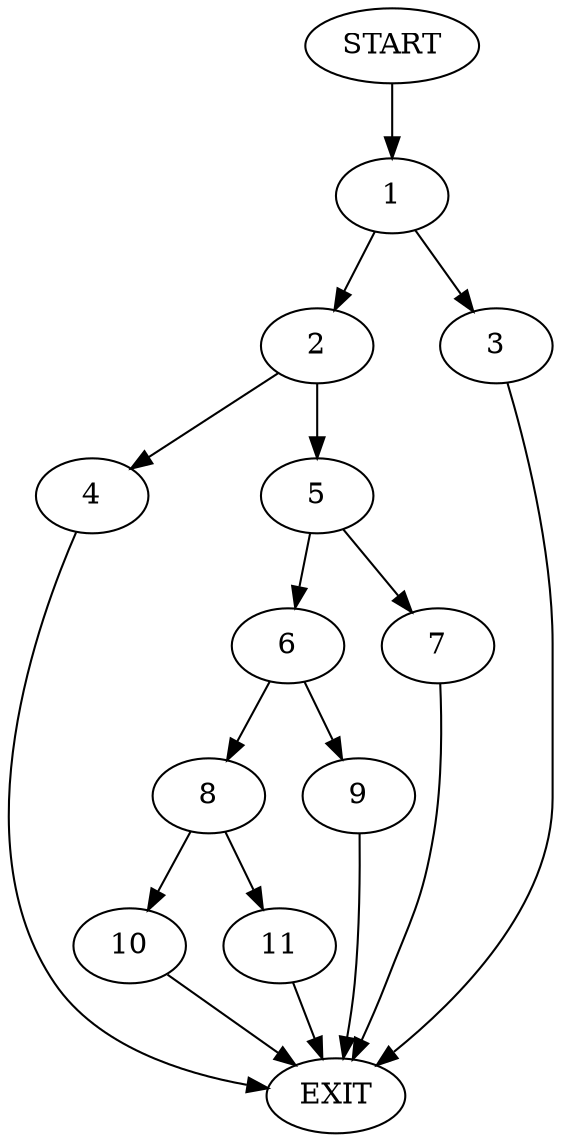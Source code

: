 digraph {
0 [label="START"]
12 [label="EXIT"]
0 -> 1
1 -> 2
1 -> 3
3 -> 12
2 -> 4
2 -> 5
5 -> 6
5 -> 7
4 -> 12
6 -> 8
6 -> 9
7 -> 12
8 -> 10
8 -> 11
9 -> 12
10 -> 12
11 -> 12
}
